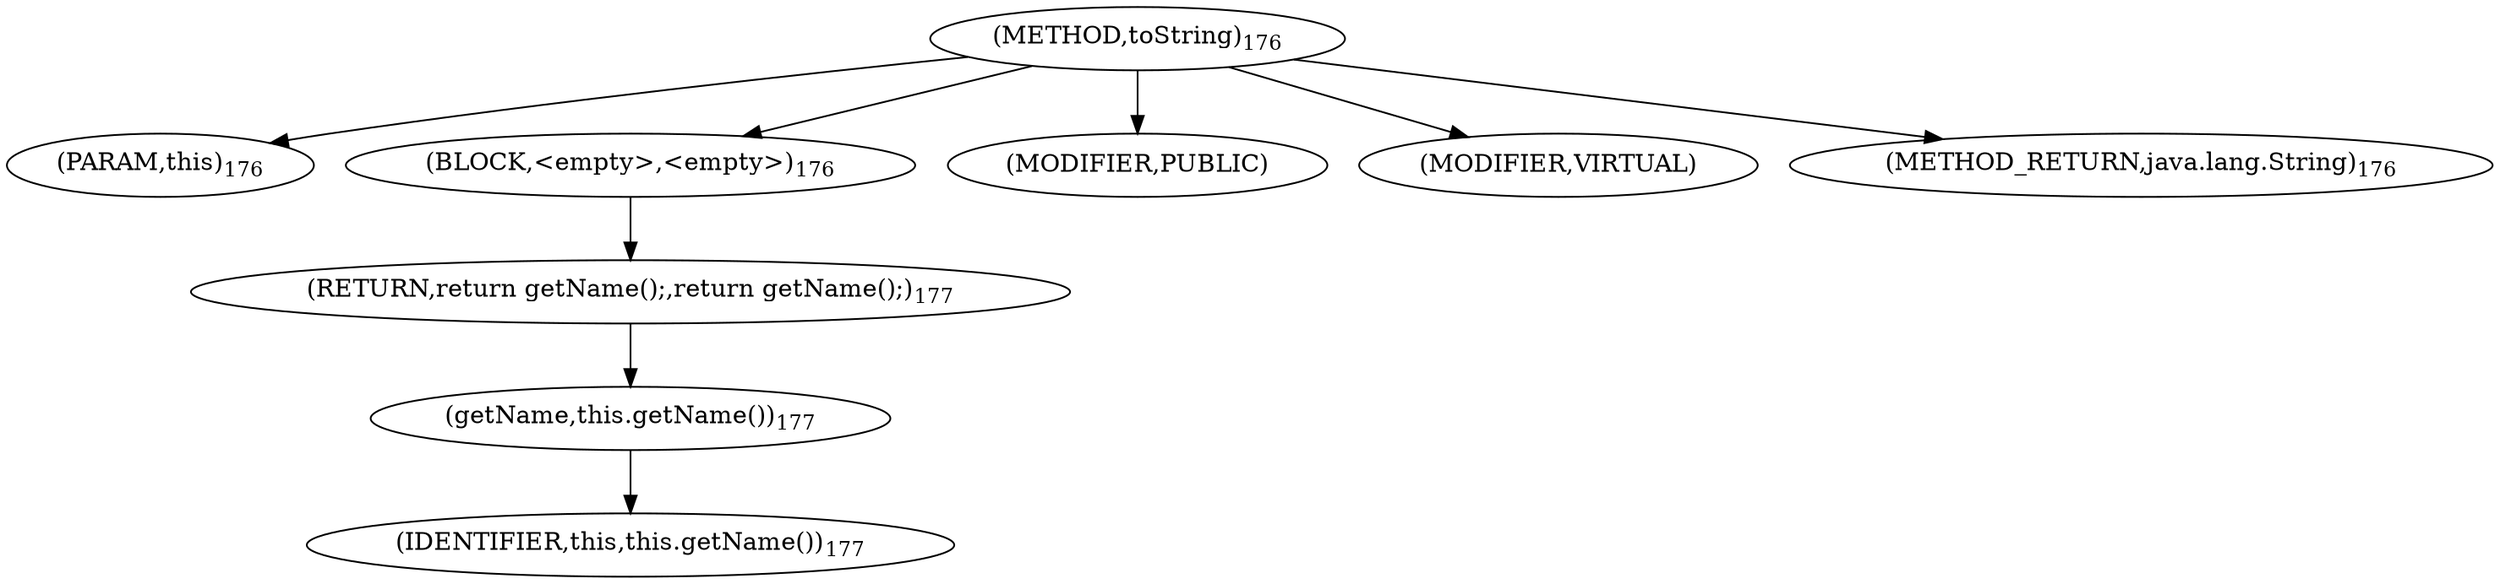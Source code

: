 digraph "toString" {  
"595" [label = <(METHOD,toString)<SUB>176</SUB>> ]
"60" [label = <(PARAM,this)<SUB>176</SUB>> ]
"596" [label = <(BLOCK,&lt;empty&gt;,&lt;empty&gt;)<SUB>176</SUB>> ]
"597" [label = <(RETURN,return getName();,return getName();)<SUB>177</SUB>> ]
"598" [label = <(getName,this.getName())<SUB>177</SUB>> ]
"59" [label = <(IDENTIFIER,this,this.getName())<SUB>177</SUB>> ]
"599" [label = <(MODIFIER,PUBLIC)> ]
"600" [label = <(MODIFIER,VIRTUAL)> ]
"601" [label = <(METHOD_RETURN,java.lang.String)<SUB>176</SUB>> ]
  "595" -> "60" 
  "595" -> "596" 
  "595" -> "599" 
  "595" -> "600" 
  "595" -> "601" 
  "596" -> "597" 
  "597" -> "598" 
  "598" -> "59" 
}
